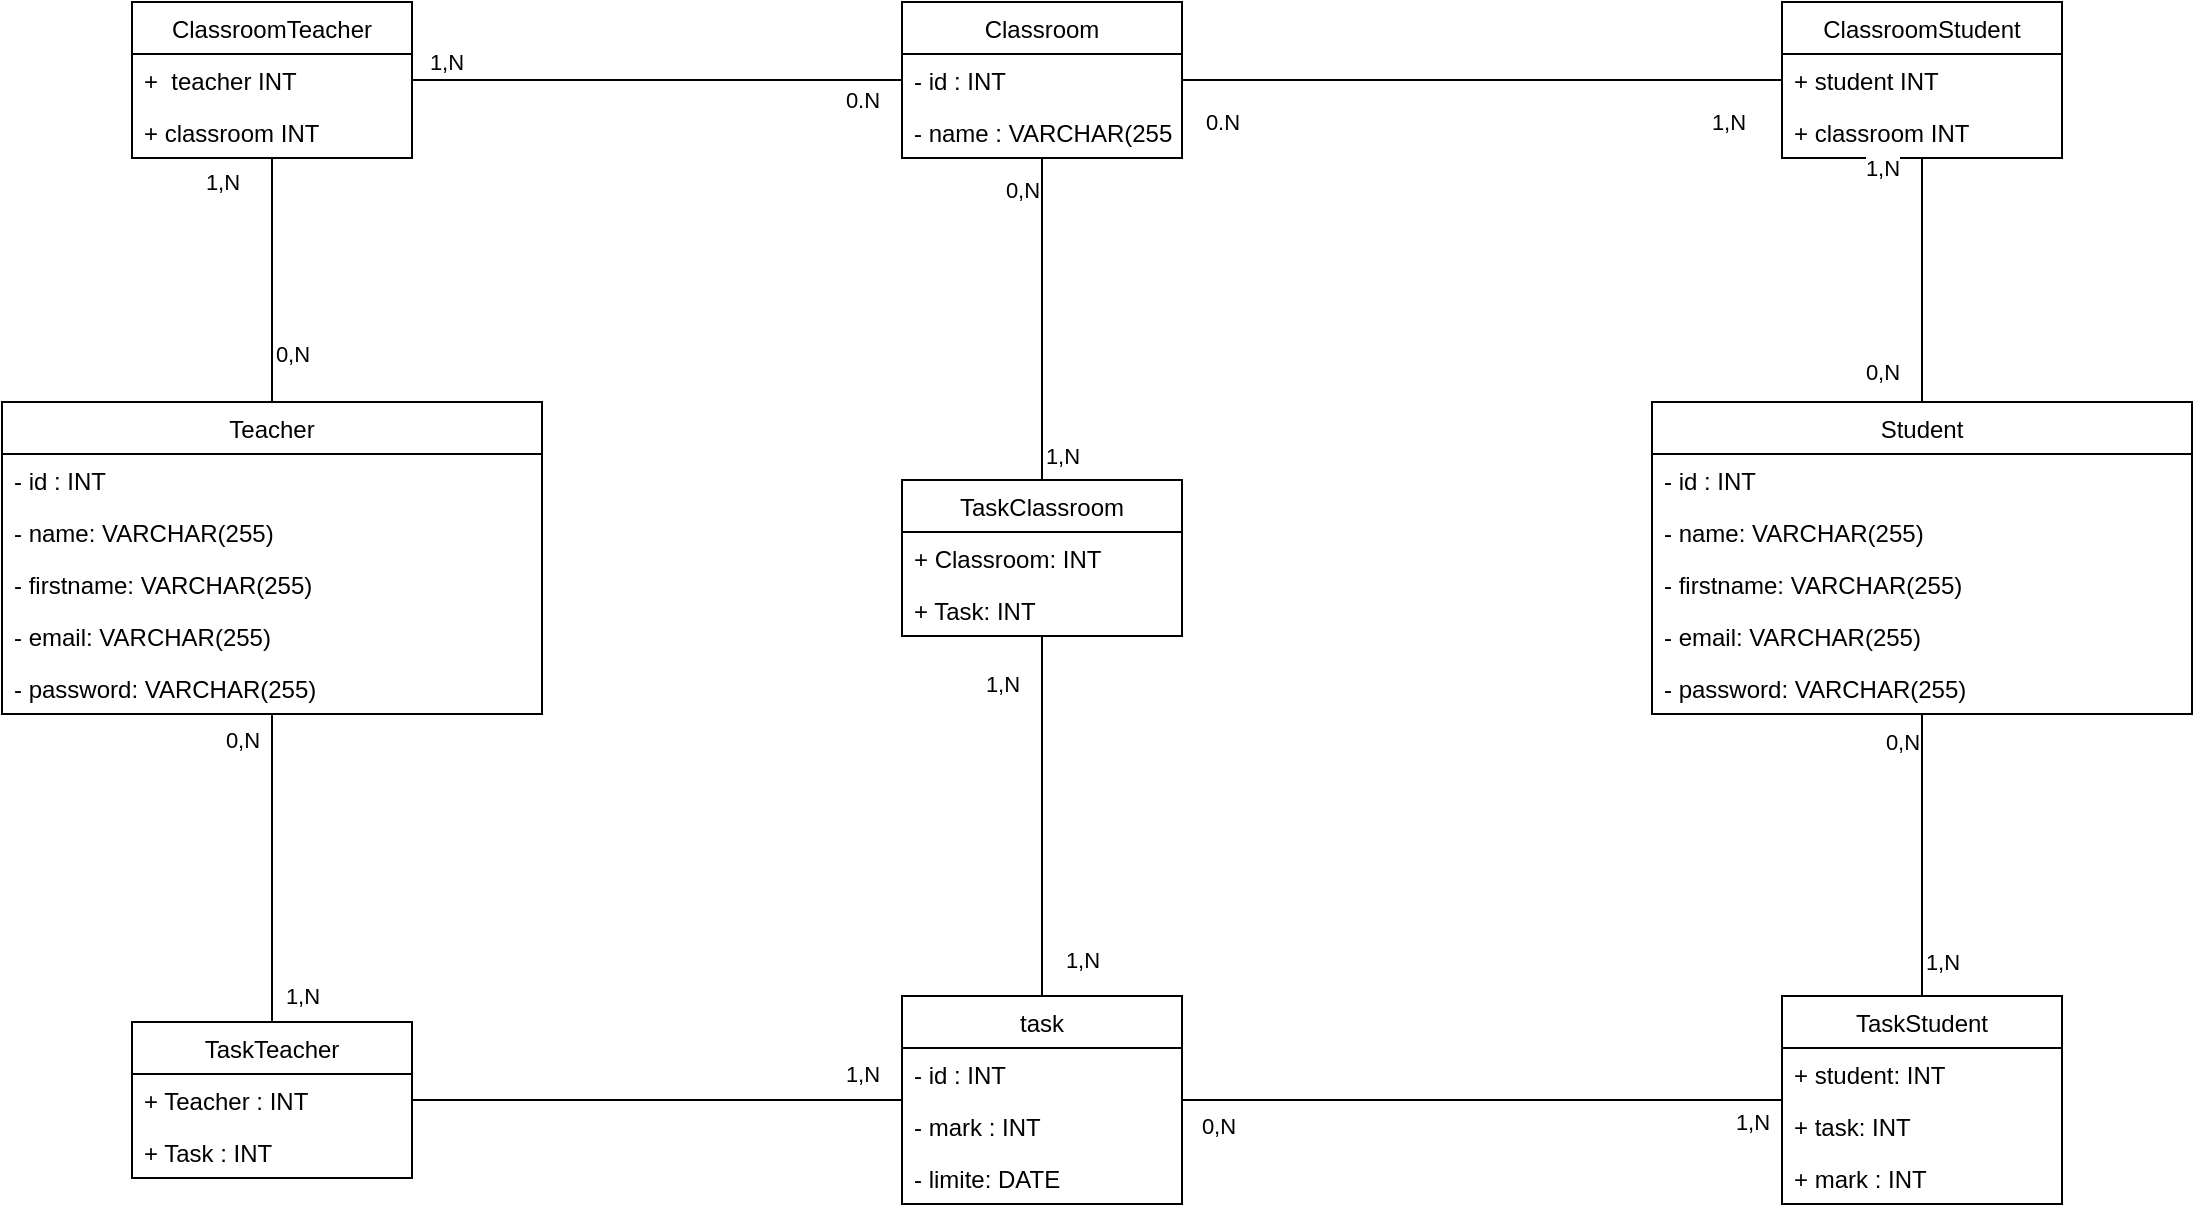 <mxfile version="20.8.23" type="device"><diagram name="Page-1" id="3xG2T29z0rlvSFvxgJJf"><mxGraphModel dx="1434" dy="768" grid="1" gridSize="10" guides="1" tooltips="1" connect="1" arrows="1" fold="1" page="1" pageScale="1" pageWidth="827" pageHeight="1169" math="0" shadow="0"><root><mxCell id="0"/><mxCell id="1" parent="0"/><mxCell id="dKtftk5tmEQ_xPAUpAuJ-1" value="Teacher" style="swimlane;fontStyle=0;childLayout=stackLayout;horizontal=1;startSize=26;fillColor=none;horizontalStack=0;resizeParent=1;resizeParentMax=0;resizeLast=0;collapsible=1;marginBottom=0;" vertex="1" parent="1"><mxGeometry x="30" y="270" width="270" height="156" as="geometry"/></mxCell><mxCell id="dKtftk5tmEQ_xPAUpAuJ-4" value="- id : INT" style="text;strokeColor=none;fillColor=none;align=left;verticalAlign=top;spacingLeft=4;spacingRight=4;overflow=hidden;rotatable=0;points=[[0,0.5],[1,0.5]];portConstraint=eastwest;" vertex="1" parent="dKtftk5tmEQ_xPAUpAuJ-1"><mxGeometry y="26" width="270" height="26" as="geometry"/></mxCell><mxCell id="dKtftk5tmEQ_xPAUpAuJ-2" value="- name: VARCHAR(255)" style="text;strokeColor=none;fillColor=none;align=left;verticalAlign=top;spacingLeft=4;spacingRight=4;overflow=hidden;rotatable=0;points=[[0,0.5],[1,0.5]];portConstraint=eastwest;" vertex="1" parent="dKtftk5tmEQ_xPAUpAuJ-1"><mxGeometry y="52" width="270" height="26" as="geometry"/></mxCell><mxCell id="dKtftk5tmEQ_xPAUpAuJ-5" value="- firstname: VARCHAR(255)" style="text;strokeColor=none;fillColor=none;align=left;verticalAlign=top;spacingLeft=4;spacingRight=4;overflow=hidden;rotatable=0;points=[[0,0.5],[1,0.5]];portConstraint=eastwest;" vertex="1" parent="dKtftk5tmEQ_xPAUpAuJ-1"><mxGeometry y="78" width="270" height="26" as="geometry"/></mxCell><mxCell id="dKtftk5tmEQ_xPAUpAuJ-3" value="- email: VARCHAR(255)" style="text;strokeColor=none;fillColor=none;align=left;verticalAlign=top;spacingLeft=4;spacingRight=4;overflow=hidden;rotatable=0;points=[[0,0.5],[1,0.5]];portConstraint=eastwest;" vertex="1" parent="dKtftk5tmEQ_xPAUpAuJ-1"><mxGeometry y="104" width="270" height="26" as="geometry"/></mxCell><mxCell id="dKtftk5tmEQ_xPAUpAuJ-6" value="- password: VARCHAR(255)" style="text;strokeColor=none;fillColor=none;align=left;verticalAlign=top;spacingLeft=4;spacingRight=4;overflow=hidden;rotatable=0;points=[[0,0.5],[1,0.5]];portConstraint=eastwest;" vertex="1" parent="dKtftk5tmEQ_xPAUpAuJ-1"><mxGeometry y="130" width="270" height="26" as="geometry"/></mxCell><mxCell id="dKtftk5tmEQ_xPAUpAuJ-8" value="Student" style="swimlane;fontStyle=0;childLayout=stackLayout;horizontal=1;startSize=26;fillColor=none;horizontalStack=0;resizeParent=1;resizeParentMax=0;resizeLast=0;collapsible=1;marginBottom=0;" vertex="1" parent="1"><mxGeometry x="855" y="270" width="270" height="156" as="geometry"/></mxCell><mxCell id="dKtftk5tmEQ_xPAUpAuJ-9" value="- id : INT" style="text;strokeColor=none;fillColor=none;align=left;verticalAlign=top;spacingLeft=4;spacingRight=4;overflow=hidden;rotatable=0;points=[[0,0.5],[1,0.5]];portConstraint=eastwest;" vertex="1" parent="dKtftk5tmEQ_xPAUpAuJ-8"><mxGeometry y="26" width="270" height="26" as="geometry"/></mxCell><mxCell id="dKtftk5tmEQ_xPAUpAuJ-10" value="- name: VARCHAR(255)" style="text;strokeColor=none;fillColor=none;align=left;verticalAlign=top;spacingLeft=4;spacingRight=4;overflow=hidden;rotatable=0;points=[[0,0.5],[1,0.5]];portConstraint=eastwest;" vertex="1" parent="dKtftk5tmEQ_xPAUpAuJ-8"><mxGeometry y="52" width="270" height="26" as="geometry"/></mxCell><mxCell id="dKtftk5tmEQ_xPAUpAuJ-11" value="- firstname: VARCHAR(255)" style="text;strokeColor=none;fillColor=none;align=left;verticalAlign=top;spacingLeft=4;spacingRight=4;overflow=hidden;rotatable=0;points=[[0,0.5],[1,0.5]];portConstraint=eastwest;" vertex="1" parent="dKtftk5tmEQ_xPAUpAuJ-8"><mxGeometry y="78" width="270" height="26" as="geometry"/></mxCell><mxCell id="dKtftk5tmEQ_xPAUpAuJ-12" value="- email: VARCHAR(255)" style="text;strokeColor=none;fillColor=none;align=left;verticalAlign=top;spacingLeft=4;spacingRight=4;overflow=hidden;rotatable=0;points=[[0,0.5],[1,0.5]];portConstraint=eastwest;" vertex="1" parent="dKtftk5tmEQ_xPAUpAuJ-8"><mxGeometry y="104" width="270" height="26" as="geometry"/></mxCell><mxCell id="dKtftk5tmEQ_xPAUpAuJ-13" value="- password: VARCHAR(255)" style="text;strokeColor=none;fillColor=none;align=left;verticalAlign=top;spacingLeft=4;spacingRight=4;overflow=hidden;rotatable=0;points=[[0,0.5],[1,0.5]];portConstraint=eastwest;" vertex="1" parent="dKtftk5tmEQ_xPAUpAuJ-8"><mxGeometry y="130" width="270" height="26" as="geometry"/></mxCell><mxCell id="dKtftk5tmEQ_xPAUpAuJ-14" value="Classroom" style="swimlane;fontStyle=0;childLayout=stackLayout;horizontal=1;startSize=26;fillColor=none;horizontalStack=0;resizeParent=1;resizeParentMax=0;resizeLast=0;collapsible=1;marginBottom=0;" vertex="1" parent="1"><mxGeometry x="480" y="70" width="140" height="78" as="geometry"/></mxCell><mxCell id="dKtftk5tmEQ_xPAUpAuJ-15" value="- id : INT" style="text;strokeColor=none;fillColor=none;align=left;verticalAlign=top;spacingLeft=4;spacingRight=4;overflow=hidden;rotatable=0;points=[[0,0.5],[1,0.5]];portConstraint=eastwest;" vertex="1" parent="dKtftk5tmEQ_xPAUpAuJ-14"><mxGeometry y="26" width="140" height="26" as="geometry"/></mxCell><mxCell id="dKtftk5tmEQ_xPAUpAuJ-16" value="- name : VARCHAR(255)" style="text;strokeColor=none;fillColor=none;align=left;verticalAlign=top;spacingLeft=4;spacingRight=4;overflow=hidden;rotatable=0;points=[[0,0.5],[1,0.5]];portConstraint=eastwest;" vertex="1" parent="dKtftk5tmEQ_xPAUpAuJ-14"><mxGeometry y="52" width="140" height="26" as="geometry"/></mxCell><mxCell id="dKtftk5tmEQ_xPAUpAuJ-18" value="ClassroomStudent" style="swimlane;fontStyle=0;childLayout=stackLayout;horizontal=1;startSize=26;fillColor=none;horizontalStack=0;resizeParent=1;resizeParentMax=0;resizeLast=0;collapsible=1;marginBottom=0;" vertex="1" parent="1"><mxGeometry x="920" y="70" width="140" height="78" as="geometry"/></mxCell><mxCell id="dKtftk5tmEQ_xPAUpAuJ-19" value="+ student INT" style="text;strokeColor=none;fillColor=none;align=left;verticalAlign=top;spacingLeft=4;spacingRight=4;overflow=hidden;rotatable=0;points=[[0,0.5],[1,0.5]];portConstraint=eastwest;" vertex="1" parent="dKtftk5tmEQ_xPAUpAuJ-18"><mxGeometry y="26" width="140" height="26" as="geometry"/></mxCell><mxCell id="dKtftk5tmEQ_xPAUpAuJ-20" value="+ classroom INT" style="text;strokeColor=none;fillColor=none;align=left;verticalAlign=top;spacingLeft=4;spacingRight=4;overflow=hidden;rotatable=0;points=[[0,0.5],[1,0.5]];portConstraint=eastwest;" vertex="1" parent="dKtftk5tmEQ_xPAUpAuJ-18"><mxGeometry y="52" width="140" height="26" as="geometry"/></mxCell><mxCell id="dKtftk5tmEQ_xPAUpAuJ-22" value="ClassroomTeacher" style="swimlane;fontStyle=0;childLayout=stackLayout;horizontal=1;startSize=26;fillColor=none;horizontalStack=0;resizeParent=1;resizeParentMax=0;resizeLast=0;collapsible=1;marginBottom=0;" vertex="1" parent="1"><mxGeometry x="95" y="70" width="140" height="78" as="geometry"/></mxCell><mxCell id="dKtftk5tmEQ_xPAUpAuJ-23" value="+  teacher INT" style="text;strokeColor=none;fillColor=none;align=left;verticalAlign=top;spacingLeft=4;spacingRight=4;overflow=hidden;rotatable=0;points=[[0,0.5],[1,0.5]];portConstraint=eastwest;" vertex="1" parent="dKtftk5tmEQ_xPAUpAuJ-22"><mxGeometry y="26" width="140" height="26" as="geometry"/></mxCell><mxCell id="dKtftk5tmEQ_xPAUpAuJ-24" value="+ classroom INT" style="text;strokeColor=none;fillColor=none;align=left;verticalAlign=top;spacingLeft=4;spacingRight=4;overflow=hidden;rotatable=0;points=[[0,0.5],[1,0.5]];portConstraint=eastwest;" vertex="1" parent="dKtftk5tmEQ_xPAUpAuJ-22"><mxGeometry y="52" width="140" height="26" as="geometry"/></mxCell><mxCell id="dKtftk5tmEQ_xPAUpAuJ-25" value="task" style="swimlane;fontStyle=0;childLayout=stackLayout;horizontal=1;startSize=26;fillColor=none;horizontalStack=0;resizeParent=1;resizeParentMax=0;resizeLast=0;collapsible=1;marginBottom=0;" vertex="1" parent="1"><mxGeometry x="480" y="567" width="140" height="104" as="geometry"/></mxCell><mxCell id="dKtftk5tmEQ_xPAUpAuJ-26" value="- id : INT" style="text;strokeColor=none;fillColor=none;align=left;verticalAlign=top;spacingLeft=4;spacingRight=4;overflow=hidden;rotatable=0;points=[[0,0.5],[1,0.5]];portConstraint=eastwest;" vertex="1" parent="dKtftk5tmEQ_xPAUpAuJ-25"><mxGeometry y="26" width="140" height="26" as="geometry"/></mxCell><mxCell id="dKtftk5tmEQ_xPAUpAuJ-27" value="- mark : INT" style="text;strokeColor=none;fillColor=none;align=left;verticalAlign=top;spacingLeft=4;spacingRight=4;overflow=hidden;rotatable=0;points=[[0,0.5],[1,0.5]];portConstraint=eastwest;" vertex="1" parent="dKtftk5tmEQ_xPAUpAuJ-25"><mxGeometry y="52" width="140" height="26" as="geometry"/></mxCell><mxCell id="dKtftk5tmEQ_xPAUpAuJ-71" value="- limite: DATE" style="text;strokeColor=none;fillColor=none;align=left;verticalAlign=top;spacingLeft=4;spacingRight=4;overflow=hidden;rotatable=0;points=[[0,0.5],[1,0.5]];portConstraint=eastwest;" vertex="1" parent="dKtftk5tmEQ_xPAUpAuJ-25"><mxGeometry y="78" width="140" height="26" as="geometry"/></mxCell><mxCell id="dKtftk5tmEQ_xPAUpAuJ-29" value="" style="endArrow=none;html=1;rounded=0;exitX=0.5;exitY=0;exitDx=0;exitDy=0;" edge="1" parent="1" source="dKtftk5tmEQ_xPAUpAuJ-1" target="dKtftk5tmEQ_xPAUpAuJ-22"><mxGeometry relative="1" as="geometry"><mxPoint x="330" y="260" as="sourcePoint"/><mxPoint x="490" y="260" as="targetPoint"/></mxGeometry></mxCell><mxCell id="dKtftk5tmEQ_xPAUpAuJ-30" value="0,N" style="edgeLabel;html=1;align=center;verticalAlign=middle;resizable=0;points=[];" vertex="1" connectable="0" parent="dKtftk5tmEQ_xPAUpAuJ-29"><mxGeometry x="-0.401" y="-2" relative="1" as="geometry"><mxPoint x="8" y="12" as="offset"/></mxGeometry></mxCell><mxCell id="dKtftk5tmEQ_xPAUpAuJ-31" value="1,N" style="edgeLabel;html=1;align=center;verticalAlign=middle;resizable=0;points=[];" vertex="1" connectable="0" parent="dKtftk5tmEQ_xPAUpAuJ-29"><mxGeometry x="0.656" relative="1" as="geometry"><mxPoint x="-25" y="-9" as="offset"/></mxGeometry></mxCell><mxCell id="dKtftk5tmEQ_xPAUpAuJ-33" value="" style="endArrow=none;html=1;rounded=0;" edge="1" parent="1" source="dKtftk5tmEQ_xPAUpAuJ-14" target="dKtftk5tmEQ_xPAUpAuJ-22"><mxGeometry relative="1" as="geometry"><mxPoint x="230" y="270" as="sourcePoint"/><mxPoint x="230" y="148" as="targetPoint"/></mxGeometry></mxCell><mxCell id="dKtftk5tmEQ_xPAUpAuJ-34" value="0.N" style="edgeLabel;html=1;align=center;verticalAlign=middle;resizable=0;points=[];" vertex="1" connectable="0" parent="dKtftk5tmEQ_xPAUpAuJ-33"><mxGeometry x="-0.401" y="-2" relative="1" as="geometry"><mxPoint x="53" y="12" as="offset"/></mxGeometry></mxCell><mxCell id="dKtftk5tmEQ_xPAUpAuJ-35" value="1,N" style="edgeLabel;html=1;align=center;verticalAlign=middle;resizable=0;points=[];" vertex="1" connectable="0" parent="dKtftk5tmEQ_xPAUpAuJ-33"><mxGeometry x="0.656" relative="1" as="geometry"><mxPoint x="-25" y="-9" as="offset"/></mxGeometry></mxCell><mxCell id="dKtftk5tmEQ_xPAUpAuJ-37" value="" style="endArrow=none;html=1;rounded=0;" edge="1" parent="1" source="dKtftk5tmEQ_xPAUpAuJ-14" target="dKtftk5tmEQ_xPAUpAuJ-18"><mxGeometry relative="1" as="geometry"><mxPoint x="630" y="120" as="sourcePoint"/><mxPoint x="790" y="120" as="targetPoint"/></mxGeometry></mxCell><mxCell id="dKtftk5tmEQ_xPAUpAuJ-38" value="0.N" style="edgeLabel;html=1;align=center;verticalAlign=middle;resizable=0;points=[];" vertex="1" connectable="0" parent="dKtftk5tmEQ_xPAUpAuJ-37"><mxGeometry x="-0.86" y="-1" relative="1" as="geometry"><mxPoint x="-1" y="20" as="offset"/></mxGeometry></mxCell><mxCell id="dKtftk5tmEQ_xPAUpAuJ-39" value="1,N" style="edgeLabel;html=1;align=center;verticalAlign=middle;resizable=0;points=[];" vertex="1" connectable="0" parent="dKtftk5tmEQ_xPAUpAuJ-37"><mxGeometry x="0.82" y="-4" relative="1" as="geometry"><mxPoint y="17" as="offset"/></mxGeometry></mxCell><mxCell id="dKtftk5tmEQ_xPAUpAuJ-40" value="" style="endArrow=none;html=1;rounded=0;" edge="1" parent="1" source="dKtftk5tmEQ_xPAUpAuJ-18" target="dKtftk5tmEQ_xPAUpAuJ-8"><mxGeometry relative="1" as="geometry"><mxPoint x="330" y="260" as="sourcePoint"/><mxPoint x="490" y="260" as="targetPoint"/></mxGeometry></mxCell><mxCell id="dKtftk5tmEQ_xPAUpAuJ-41" value="0,N" style="edgeLabel;html=1;align=center;verticalAlign=middle;resizable=0;points=[];" vertex="1" connectable="0" parent="dKtftk5tmEQ_xPAUpAuJ-40"><mxGeometry x="0.813" y="-2" relative="1" as="geometry"><mxPoint x="-18" y="-4" as="offset"/></mxGeometry></mxCell><mxCell id="dKtftk5tmEQ_xPAUpAuJ-42" value="1,N" style="edgeLabel;html=1;align=center;verticalAlign=middle;resizable=0;points=[];" vertex="1" connectable="0" parent="dKtftk5tmEQ_xPAUpAuJ-40"><mxGeometry x="-0.747" y="5" relative="1" as="geometry"><mxPoint x="-25" y="-11" as="offset"/></mxGeometry></mxCell><mxCell id="dKtftk5tmEQ_xPAUpAuJ-48" value="TaskStudent" style="swimlane;fontStyle=0;childLayout=stackLayout;horizontal=1;startSize=26;fillColor=none;horizontalStack=0;resizeParent=1;resizeParentMax=0;resizeLast=0;collapsible=1;marginBottom=0;" vertex="1" parent="1"><mxGeometry x="920" y="567" width="140" height="104" as="geometry"/></mxCell><mxCell id="dKtftk5tmEQ_xPAUpAuJ-49" value="+ student: INT" style="text;strokeColor=none;fillColor=none;align=left;verticalAlign=top;spacingLeft=4;spacingRight=4;overflow=hidden;rotatable=0;points=[[0,0.5],[1,0.5]];portConstraint=eastwest;" vertex="1" parent="dKtftk5tmEQ_xPAUpAuJ-48"><mxGeometry y="26" width="140" height="26" as="geometry"/></mxCell><mxCell id="dKtftk5tmEQ_xPAUpAuJ-50" value="+ task: INT " style="text;strokeColor=none;fillColor=none;align=left;verticalAlign=top;spacingLeft=4;spacingRight=4;overflow=hidden;rotatable=0;points=[[0,0.5],[1,0.5]];portConstraint=eastwest;" vertex="1" parent="dKtftk5tmEQ_xPAUpAuJ-48"><mxGeometry y="52" width="140" height="26" as="geometry"/></mxCell><mxCell id="dKtftk5tmEQ_xPAUpAuJ-51" value="+ mark : INT" style="text;strokeColor=none;fillColor=none;align=left;verticalAlign=top;spacingLeft=4;spacingRight=4;overflow=hidden;rotatable=0;points=[[0,0.5],[1,0.5]];portConstraint=eastwest;" vertex="1" parent="dKtftk5tmEQ_xPAUpAuJ-48"><mxGeometry y="78" width="140" height="26" as="geometry"/></mxCell><mxCell id="dKtftk5tmEQ_xPAUpAuJ-52" value="" style="endArrow=none;html=1;rounded=0;" edge="1" parent="1" source="dKtftk5tmEQ_xPAUpAuJ-8" target="dKtftk5tmEQ_xPAUpAuJ-48"><mxGeometry relative="1" as="geometry"><mxPoint x="680" y="500" as="sourcePoint"/><mxPoint x="840" y="500" as="targetPoint"/></mxGeometry></mxCell><mxCell id="dKtftk5tmEQ_xPAUpAuJ-54" value="1,N" style="edgeLabel;html=1;align=center;verticalAlign=middle;resizable=0;points=[];" vertex="1" connectable="0" parent="dKtftk5tmEQ_xPAUpAuJ-52"><mxGeometry x="0.759" y="2" relative="1" as="geometry"><mxPoint x="8" as="offset"/></mxGeometry></mxCell><mxCell id="dKtftk5tmEQ_xPAUpAuJ-55" value="0,N" style="edgeLabel;html=1;align=center;verticalAlign=middle;resizable=0;points=[];" vertex="1" connectable="0" parent="dKtftk5tmEQ_xPAUpAuJ-52"><mxGeometry x="-0.816" relative="1" as="geometry"><mxPoint x="-10" y="1" as="offset"/></mxGeometry></mxCell><mxCell id="dKtftk5tmEQ_xPAUpAuJ-53" value="" style="endArrow=none;html=1;rounded=0;" edge="1" parent="1" source="dKtftk5tmEQ_xPAUpAuJ-25" target="dKtftk5tmEQ_xPAUpAuJ-48"><mxGeometry relative="1" as="geometry"><mxPoint x="680" y="500" as="sourcePoint"/><mxPoint x="840" y="500" as="targetPoint"/></mxGeometry></mxCell><mxCell id="dKtftk5tmEQ_xPAUpAuJ-56" value="0,N" style="edgeLabel;html=1;align=center;verticalAlign=middle;resizable=0;points=[];" vertex="1" connectable="0" parent="dKtftk5tmEQ_xPAUpAuJ-53"><mxGeometry x="-0.88" y="-2" relative="1" as="geometry"><mxPoint y="11" as="offset"/></mxGeometry></mxCell><mxCell id="dKtftk5tmEQ_xPAUpAuJ-57" value="1,N" style="edgeLabel;html=1;align=center;verticalAlign=middle;resizable=0;points=[];" vertex="1" connectable="0" parent="dKtftk5tmEQ_xPAUpAuJ-53"><mxGeometry x="0.9" y="-3" relative="1" as="geometry"><mxPoint y="8" as="offset"/></mxGeometry></mxCell><mxCell id="dKtftk5tmEQ_xPAUpAuJ-62" value="TaskTeacher" style="swimlane;fontStyle=0;childLayout=stackLayout;horizontal=1;startSize=26;fillColor=none;horizontalStack=0;resizeParent=1;resizeParentMax=0;resizeLast=0;collapsible=1;marginBottom=0;" vertex="1" parent="1"><mxGeometry x="95" y="580" width="140" height="78" as="geometry"/></mxCell><mxCell id="dKtftk5tmEQ_xPAUpAuJ-63" value="+ Teacher : INT" style="text;strokeColor=none;fillColor=none;align=left;verticalAlign=top;spacingLeft=4;spacingRight=4;overflow=hidden;rotatable=0;points=[[0,0.5],[1,0.5]];portConstraint=eastwest;" vertex="1" parent="dKtftk5tmEQ_xPAUpAuJ-62"><mxGeometry y="26" width="140" height="26" as="geometry"/></mxCell><mxCell id="dKtftk5tmEQ_xPAUpAuJ-64" value="+ Task : INT" style="text;strokeColor=none;fillColor=none;align=left;verticalAlign=top;spacingLeft=4;spacingRight=4;overflow=hidden;rotatable=0;points=[[0,0.5],[1,0.5]];portConstraint=eastwest;" vertex="1" parent="dKtftk5tmEQ_xPAUpAuJ-62"><mxGeometry y="52" width="140" height="26" as="geometry"/></mxCell><mxCell id="dKtftk5tmEQ_xPAUpAuJ-66" value="" style="endArrow=none;html=1;rounded=0;" edge="1" parent="1" source="dKtftk5tmEQ_xPAUpAuJ-62" target="dKtftk5tmEQ_xPAUpAuJ-25"><mxGeometry relative="1" as="geometry"><mxPoint x="680" y="400" as="sourcePoint"/><mxPoint x="840" y="400" as="targetPoint"/></mxGeometry></mxCell><mxCell id="dKtftk5tmEQ_xPAUpAuJ-70" value="1,N" style="edgeLabel;html=1;align=center;verticalAlign=middle;resizable=0;points=[];" vertex="1" connectable="0" parent="dKtftk5tmEQ_xPAUpAuJ-66"><mxGeometry x="0.861" y="-1" relative="1" as="geometry"><mxPoint x="-3" y="-14" as="offset"/></mxGeometry></mxCell><mxCell id="dKtftk5tmEQ_xPAUpAuJ-67" value="" style="endArrow=none;html=1;rounded=0;" edge="1" parent="1" source="dKtftk5tmEQ_xPAUpAuJ-62" target="dKtftk5tmEQ_xPAUpAuJ-1"><mxGeometry relative="1" as="geometry"><mxPoint x="680" y="400" as="sourcePoint"/><mxPoint x="840" y="400" as="targetPoint"/></mxGeometry></mxCell><mxCell id="dKtftk5tmEQ_xPAUpAuJ-68" value="1,N" style="edgeLabel;html=1;align=center;verticalAlign=middle;resizable=0;points=[];" vertex="1" connectable="0" parent="dKtftk5tmEQ_xPAUpAuJ-67"><mxGeometry x="-0.844" y="1" relative="1" as="geometry"><mxPoint x="16" y="-1" as="offset"/></mxGeometry></mxCell><mxCell id="dKtftk5tmEQ_xPAUpAuJ-69" value="0,N" style="edgeLabel;html=1;align=center;verticalAlign=middle;resizable=0;points=[];" vertex="1" connectable="0" parent="dKtftk5tmEQ_xPAUpAuJ-67"><mxGeometry x="0.831" y="-1" relative="1" as="geometry"><mxPoint x="-16" as="offset"/></mxGeometry></mxCell><mxCell id="dKtftk5tmEQ_xPAUpAuJ-72" value="TaskClassroom" style="swimlane;fontStyle=0;childLayout=stackLayout;horizontal=1;startSize=26;fillColor=none;horizontalStack=0;resizeParent=1;resizeParentMax=0;resizeLast=0;collapsible=1;marginBottom=0;" vertex="1" parent="1"><mxGeometry x="480" y="309" width="140" height="78" as="geometry"/></mxCell><mxCell id="dKtftk5tmEQ_xPAUpAuJ-73" value="+ Classroom: INT" style="text;strokeColor=none;fillColor=none;align=left;verticalAlign=top;spacingLeft=4;spacingRight=4;overflow=hidden;rotatable=0;points=[[0,0.5],[1,0.5]];portConstraint=eastwest;" vertex="1" parent="dKtftk5tmEQ_xPAUpAuJ-72"><mxGeometry y="26" width="140" height="26" as="geometry"/></mxCell><mxCell id="dKtftk5tmEQ_xPAUpAuJ-74" value="+ Task: INT" style="text;strokeColor=none;fillColor=none;align=left;verticalAlign=top;spacingLeft=4;spacingRight=4;overflow=hidden;rotatable=0;points=[[0,0.5],[1,0.5]];portConstraint=eastwest;" vertex="1" parent="dKtftk5tmEQ_xPAUpAuJ-72"><mxGeometry y="52" width="140" height="26" as="geometry"/></mxCell><mxCell id="dKtftk5tmEQ_xPAUpAuJ-76" value="" style="endArrow=none;html=1;rounded=0;" edge="1" parent="1" source="dKtftk5tmEQ_xPAUpAuJ-72" target="dKtftk5tmEQ_xPAUpAuJ-14"><mxGeometry relative="1" as="geometry"><mxPoint x="680" y="400" as="sourcePoint"/><mxPoint x="840" y="400" as="targetPoint"/></mxGeometry></mxCell><mxCell id="dKtftk5tmEQ_xPAUpAuJ-79" value="0,N" style="edgeLabel;html=1;align=center;verticalAlign=middle;resizable=0;points=[];" vertex="1" connectable="0" parent="dKtftk5tmEQ_xPAUpAuJ-76"><mxGeometry x="0.801" y="3" relative="1" as="geometry"><mxPoint x="-7" as="offset"/></mxGeometry></mxCell><mxCell id="dKtftk5tmEQ_xPAUpAuJ-80" value="1,N" style="edgeLabel;html=1;align=center;verticalAlign=middle;resizable=0;points=[];" vertex="1" connectable="0" parent="dKtftk5tmEQ_xPAUpAuJ-76"><mxGeometry x="-0.851" y="1" relative="1" as="geometry"><mxPoint x="11" as="offset"/></mxGeometry></mxCell><mxCell id="dKtftk5tmEQ_xPAUpAuJ-81" value="" style="endArrow=none;html=1;rounded=0;" edge="1" parent="1" source="dKtftk5tmEQ_xPAUpAuJ-25" target="dKtftk5tmEQ_xPAUpAuJ-72"><mxGeometry relative="1" as="geometry"><mxPoint x="680" y="400" as="sourcePoint"/><mxPoint x="840" y="400" as="targetPoint"/></mxGeometry></mxCell><mxCell id="dKtftk5tmEQ_xPAUpAuJ-82" value="1,N" style="edgeLabel;html=1;align=center;verticalAlign=middle;resizable=0;points=[];" vertex="1" connectable="0" parent="dKtftk5tmEQ_xPAUpAuJ-81"><mxGeometry x="-0.8" relative="1" as="geometry"><mxPoint x="20" as="offset"/></mxGeometry></mxCell><mxCell id="dKtftk5tmEQ_xPAUpAuJ-83" value="1,N" style="edgeLabel;html=1;align=center;verticalAlign=middle;resizable=0;points=[];" vertex="1" connectable="0" parent="dKtftk5tmEQ_xPAUpAuJ-81"><mxGeometry x="0.733" y="2" relative="1" as="geometry"><mxPoint x="-18" as="offset"/></mxGeometry></mxCell></root></mxGraphModel></diagram></mxfile>